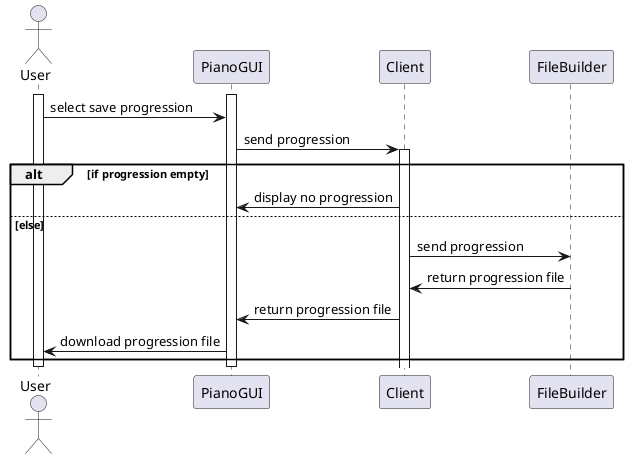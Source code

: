 @startuml
actor User
participant PianoGUI
participant Client
participant FileBuilder
activate User
activate PianoGUI
User -> PianoGUI: select save progression
PianoGUI -> Client: send progression
activate Client
alt if progression empty
Client -> PianoGUI: display no progression
else else
Client -> FileBuilder: send progression
FileBuilder -> Client: return progression file
Client -> PianoGUI: return progression file
PianoGUI -> User: download progression file
end
deactivate PianoGUI
deactivate User
@enduml

